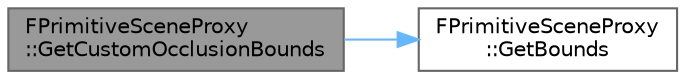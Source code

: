 digraph "FPrimitiveSceneProxy::GetCustomOcclusionBounds"
{
 // INTERACTIVE_SVG=YES
 // LATEX_PDF_SIZE
  bgcolor="transparent";
  edge [fontname=Helvetica,fontsize=10,labelfontname=Helvetica,labelfontsize=10];
  node [fontname=Helvetica,fontsize=10,shape=box,height=0.2,width=0.4];
  rankdir="LR";
  Node1 [id="Node000001",label="FPrimitiveSceneProxy\l::GetCustomOcclusionBounds",height=0.2,width=0.4,color="gray40", fillcolor="grey60", style="filled", fontcolor="black",tooltip="Return the custom occlusion bounds for this scene proxy."];
  Node1 -> Node2 [id="edge1_Node000001_Node000002",color="steelblue1",style="solid",tooltip=" "];
  Node2 [id="Node000002",label="FPrimitiveSceneProxy\l::GetBounds",height=0.2,width=0.4,color="grey40", fillcolor="white", style="filled",URL="$d4/de9/classFPrimitiveSceneProxy.html#afe70b2c899fe846cce2091936229e25b",tooltip=" "];
}
